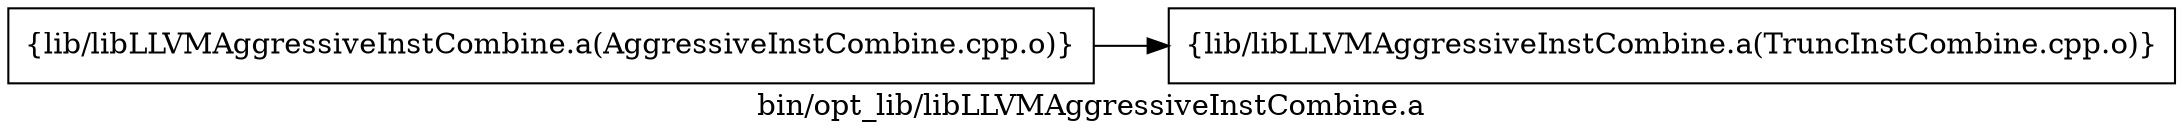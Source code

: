 digraph "bin/opt_lib/libLLVMAggressiveInstCombine.a" {
	label="bin/opt_lib/libLLVMAggressiveInstCombine.a";
	rankdir=LR;
	{ rank=same; Node0x560c6ccdc5a8;  }
	{ rank=same; Node0x560c6ccdc5a8;  }

	Node0x560c6ccdc5a8 [shape=record,shape=box,group=0,label="{lib/libLLVMAggressiveInstCombine.a(AggressiveInstCombine.cpp.o)}"];
	Node0x560c6ccdc5a8 -> Node0x560c6ccc7b58;
	Node0x560c6ccc7b58 [shape=record,shape=box,group=0,label="{lib/libLLVMAggressiveInstCombine.a(TruncInstCombine.cpp.o)}"];
}
